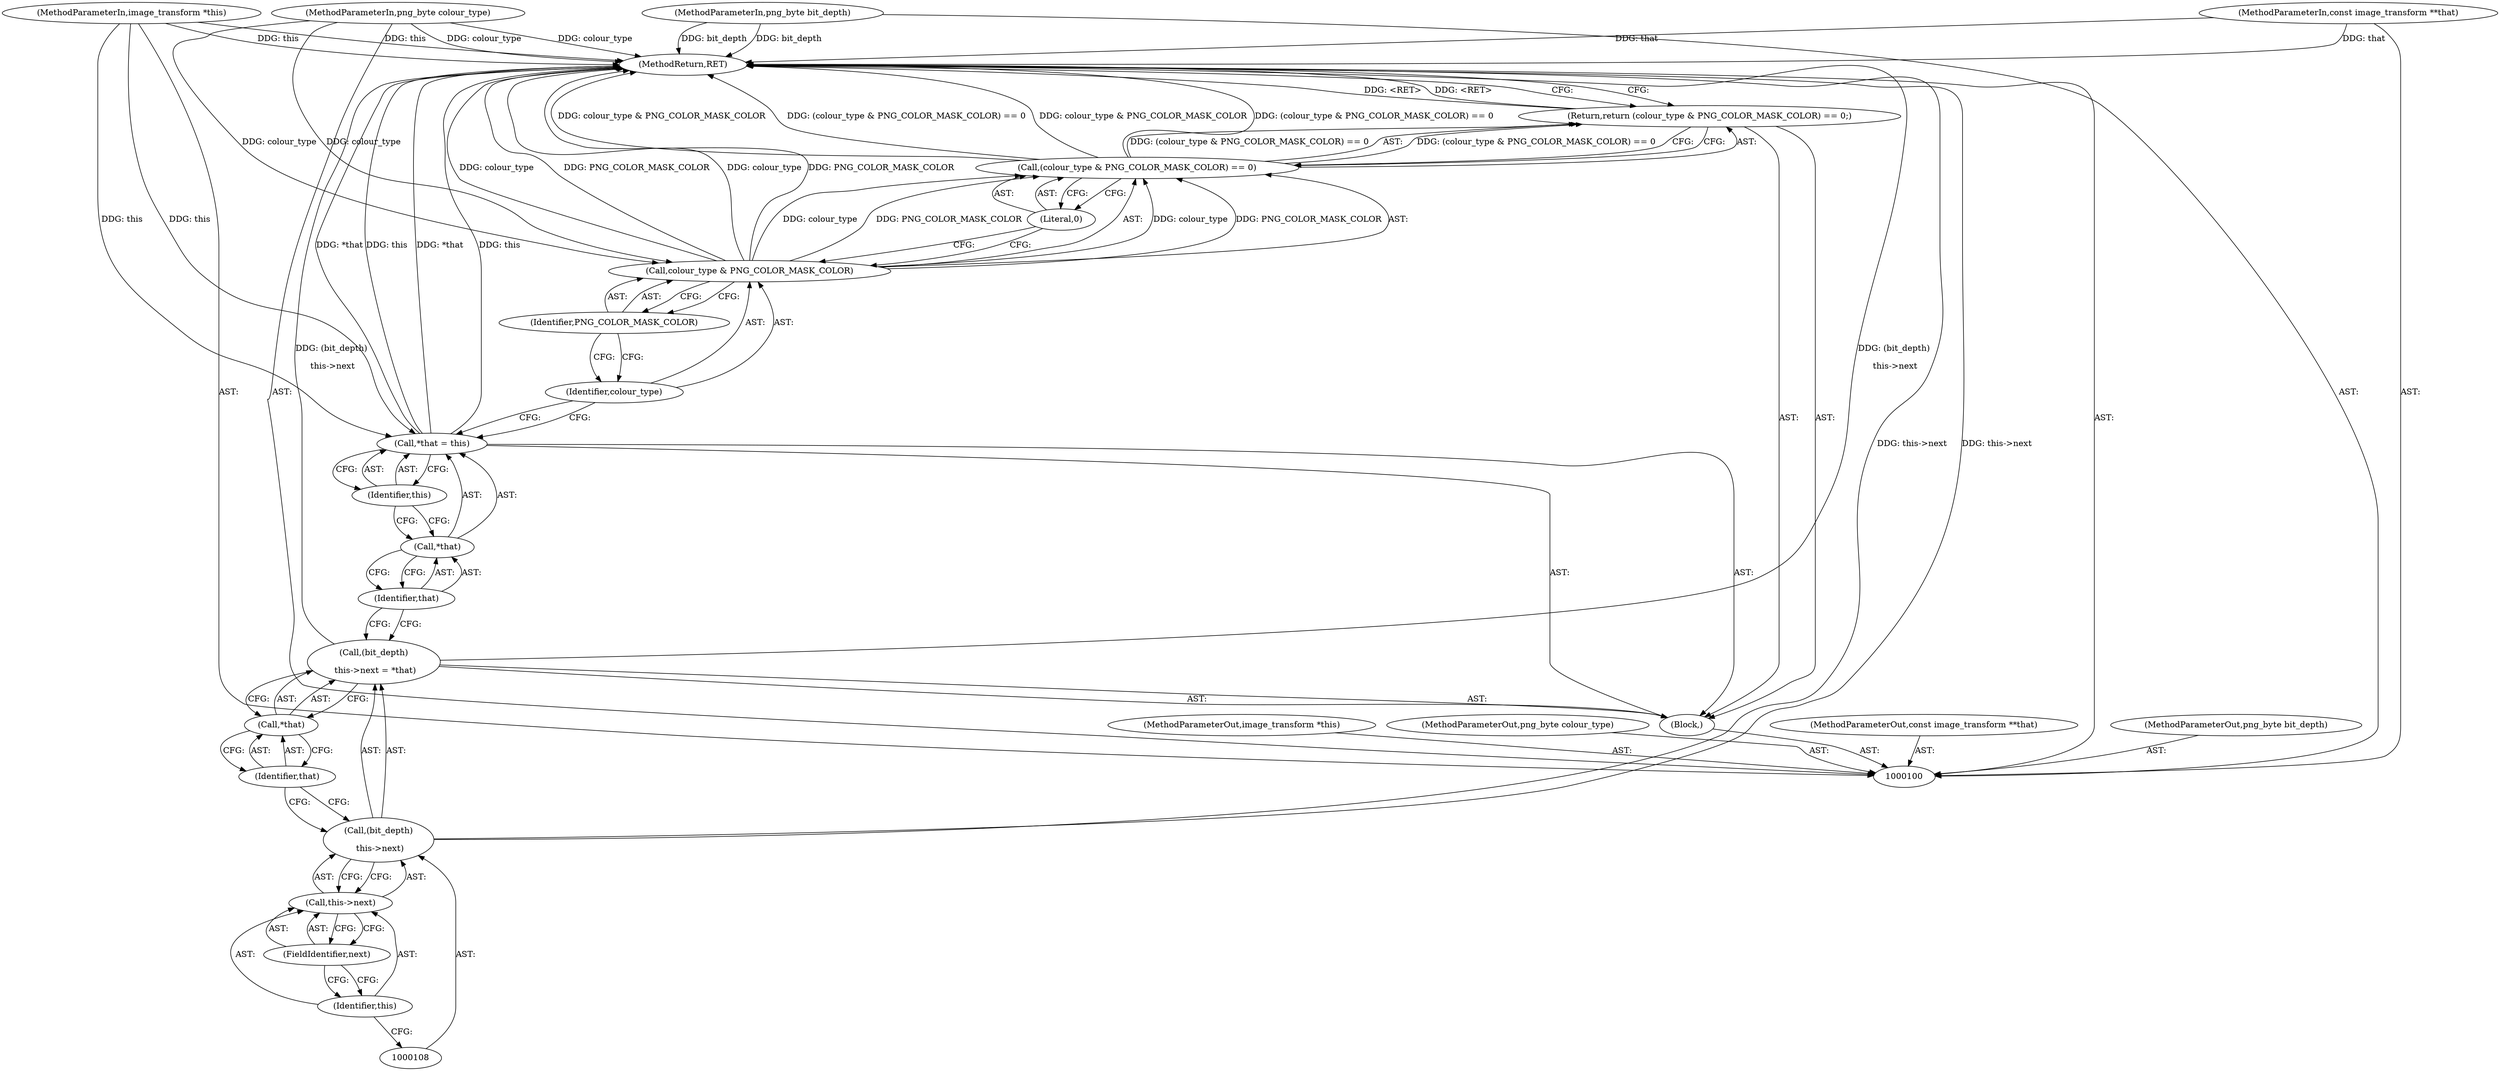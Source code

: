 digraph "0_Android_9d4853418ab2f754c2b63e091c29c5529b8b86ca_69" {
"1000124" [label="(MethodReturn,RET)"];
"1000101" [label="(MethodParameterIn,image_transform *this)"];
"1000161" [label="(MethodParameterOut,image_transform *this)"];
"1000103" [label="(MethodParameterIn,png_byte colour_type)"];
"1000163" [label="(MethodParameterOut,png_byte colour_type)"];
"1000102" [label="(MethodParameterIn,const image_transform **that)"];
"1000162" [label="(MethodParameterOut,const image_transform **that)"];
"1000104" [label="(MethodParameterIn,png_byte bit_depth)"];
"1000164" [label="(MethodParameterOut,png_byte bit_depth)"];
"1000105" [label="(Block,)"];
"1000106" [label="(Call,(bit_depth)\n \n this->next = *that)"];
"1000107" [label="(Call,(bit_depth)\n \n this->next)"];
"1000109" [label="(Call,this->next)"];
"1000110" [label="(Identifier,this)"];
"1000112" [label="(Call,*that)"];
"1000113" [label="(Identifier,that)"];
"1000111" [label="(FieldIdentifier,next)"];
"1000114" [label="(Call,*that = this)"];
"1000115" [label="(Call,*that)"];
"1000116" [label="(Identifier,that)"];
"1000117" [label="(Identifier,this)"];
"1000118" [label="(Return,return (colour_type & PNG_COLOR_MASK_COLOR) == 0;)"];
"1000122" [label="(Identifier,PNG_COLOR_MASK_COLOR)"];
"1000123" [label="(Literal,0)"];
"1000119" [label="(Call,(colour_type & PNG_COLOR_MASK_COLOR) == 0)"];
"1000120" [label="(Call,colour_type & PNG_COLOR_MASK_COLOR)"];
"1000121" [label="(Identifier,colour_type)"];
"1000124" -> "1000100"  [label="AST: "];
"1000124" -> "1000118"  [label="CFG: "];
"1000114" -> "1000124"  [label="DDG: this"];
"1000114" -> "1000124"  [label="DDG: *that"];
"1000106" -> "1000124"  [label="DDG: (bit_depth)\n \n this->next"];
"1000104" -> "1000124"  [label="DDG: bit_depth"];
"1000103" -> "1000124"  [label="DDG: colour_type"];
"1000102" -> "1000124"  [label="DDG: that"];
"1000120" -> "1000124"  [label="DDG: PNG_COLOR_MASK_COLOR"];
"1000120" -> "1000124"  [label="DDG: colour_type"];
"1000119" -> "1000124"  [label="DDG: (colour_type & PNG_COLOR_MASK_COLOR) == 0"];
"1000119" -> "1000124"  [label="DDG: colour_type & PNG_COLOR_MASK_COLOR"];
"1000101" -> "1000124"  [label="DDG: this"];
"1000107" -> "1000124"  [label="DDG: this->next"];
"1000118" -> "1000124"  [label="DDG: <RET>"];
"1000101" -> "1000100"  [label="AST: "];
"1000101" -> "1000124"  [label="DDG: this"];
"1000101" -> "1000114"  [label="DDG: this"];
"1000161" -> "1000100"  [label="AST: "];
"1000103" -> "1000100"  [label="AST: "];
"1000103" -> "1000124"  [label="DDG: colour_type"];
"1000103" -> "1000120"  [label="DDG: colour_type"];
"1000163" -> "1000100"  [label="AST: "];
"1000102" -> "1000100"  [label="AST: "];
"1000102" -> "1000124"  [label="DDG: that"];
"1000162" -> "1000100"  [label="AST: "];
"1000104" -> "1000100"  [label="AST: "];
"1000104" -> "1000124"  [label="DDG: bit_depth"];
"1000164" -> "1000100"  [label="AST: "];
"1000105" -> "1000100"  [label="AST: "];
"1000106" -> "1000105"  [label="AST: "];
"1000114" -> "1000105"  [label="AST: "];
"1000118" -> "1000105"  [label="AST: "];
"1000106" -> "1000105"  [label="AST: "];
"1000106" -> "1000112"  [label="CFG: "];
"1000107" -> "1000106"  [label="AST: "];
"1000112" -> "1000106"  [label="AST: "];
"1000116" -> "1000106"  [label="CFG: "];
"1000106" -> "1000124"  [label="DDG: (bit_depth)\n \n this->next"];
"1000107" -> "1000106"  [label="AST: "];
"1000107" -> "1000109"  [label="CFG: "];
"1000108" -> "1000107"  [label="AST: "];
"1000109" -> "1000107"  [label="AST: "];
"1000113" -> "1000107"  [label="CFG: "];
"1000107" -> "1000124"  [label="DDG: this->next"];
"1000109" -> "1000107"  [label="AST: "];
"1000109" -> "1000111"  [label="CFG: "];
"1000110" -> "1000109"  [label="AST: "];
"1000111" -> "1000109"  [label="AST: "];
"1000107" -> "1000109"  [label="CFG: "];
"1000110" -> "1000109"  [label="AST: "];
"1000110" -> "1000108"  [label="CFG: "];
"1000111" -> "1000110"  [label="CFG: "];
"1000112" -> "1000106"  [label="AST: "];
"1000112" -> "1000113"  [label="CFG: "];
"1000113" -> "1000112"  [label="AST: "];
"1000106" -> "1000112"  [label="CFG: "];
"1000113" -> "1000112"  [label="AST: "];
"1000113" -> "1000107"  [label="CFG: "];
"1000112" -> "1000113"  [label="CFG: "];
"1000111" -> "1000109"  [label="AST: "];
"1000111" -> "1000110"  [label="CFG: "];
"1000109" -> "1000111"  [label="CFG: "];
"1000114" -> "1000105"  [label="AST: "];
"1000114" -> "1000117"  [label="CFG: "];
"1000115" -> "1000114"  [label="AST: "];
"1000117" -> "1000114"  [label="AST: "];
"1000121" -> "1000114"  [label="CFG: "];
"1000114" -> "1000124"  [label="DDG: this"];
"1000114" -> "1000124"  [label="DDG: *that"];
"1000101" -> "1000114"  [label="DDG: this"];
"1000115" -> "1000114"  [label="AST: "];
"1000115" -> "1000116"  [label="CFG: "];
"1000116" -> "1000115"  [label="AST: "];
"1000117" -> "1000115"  [label="CFG: "];
"1000116" -> "1000115"  [label="AST: "];
"1000116" -> "1000106"  [label="CFG: "];
"1000115" -> "1000116"  [label="CFG: "];
"1000117" -> "1000114"  [label="AST: "];
"1000117" -> "1000115"  [label="CFG: "];
"1000114" -> "1000117"  [label="CFG: "];
"1000118" -> "1000105"  [label="AST: "];
"1000118" -> "1000119"  [label="CFG: "];
"1000119" -> "1000118"  [label="AST: "];
"1000124" -> "1000118"  [label="CFG: "];
"1000118" -> "1000124"  [label="DDG: <RET>"];
"1000119" -> "1000118"  [label="DDG: (colour_type & PNG_COLOR_MASK_COLOR) == 0"];
"1000122" -> "1000120"  [label="AST: "];
"1000122" -> "1000121"  [label="CFG: "];
"1000120" -> "1000122"  [label="CFG: "];
"1000123" -> "1000119"  [label="AST: "];
"1000123" -> "1000120"  [label="CFG: "];
"1000119" -> "1000123"  [label="CFG: "];
"1000119" -> "1000118"  [label="AST: "];
"1000119" -> "1000123"  [label="CFG: "];
"1000120" -> "1000119"  [label="AST: "];
"1000123" -> "1000119"  [label="AST: "];
"1000118" -> "1000119"  [label="CFG: "];
"1000119" -> "1000124"  [label="DDG: (colour_type & PNG_COLOR_MASK_COLOR) == 0"];
"1000119" -> "1000124"  [label="DDG: colour_type & PNG_COLOR_MASK_COLOR"];
"1000119" -> "1000118"  [label="DDG: (colour_type & PNG_COLOR_MASK_COLOR) == 0"];
"1000120" -> "1000119"  [label="DDG: colour_type"];
"1000120" -> "1000119"  [label="DDG: PNG_COLOR_MASK_COLOR"];
"1000120" -> "1000119"  [label="AST: "];
"1000120" -> "1000122"  [label="CFG: "];
"1000121" -> "1000120"  [label="AST: "];
"1000122" -> "1000120"  [label="AST: "];
"1000123" -> "1000120"  [label="CFG: "];
"1000120" -> "1000124"  [label="DDG: PNG_COLOR_MASK_COLOR"];
"1000120" -> "1000124"  [label="DDG: colour_type"];
"1000120" -> "1000119"  [label="DDG: colour_type"];
"1000120" -> "1000119"  [label="DDG: PNG_COLOR_MASK_COLOR"];
"1000103" -> "1000120"  [label="DDG: colour_type"];
"1000121" -> "1000120"  [label="AST: "];
"1000121" -> "1000114"  [label="CFG: "];
"1000122" -> "1000121"  [label="CFG: "];
}
